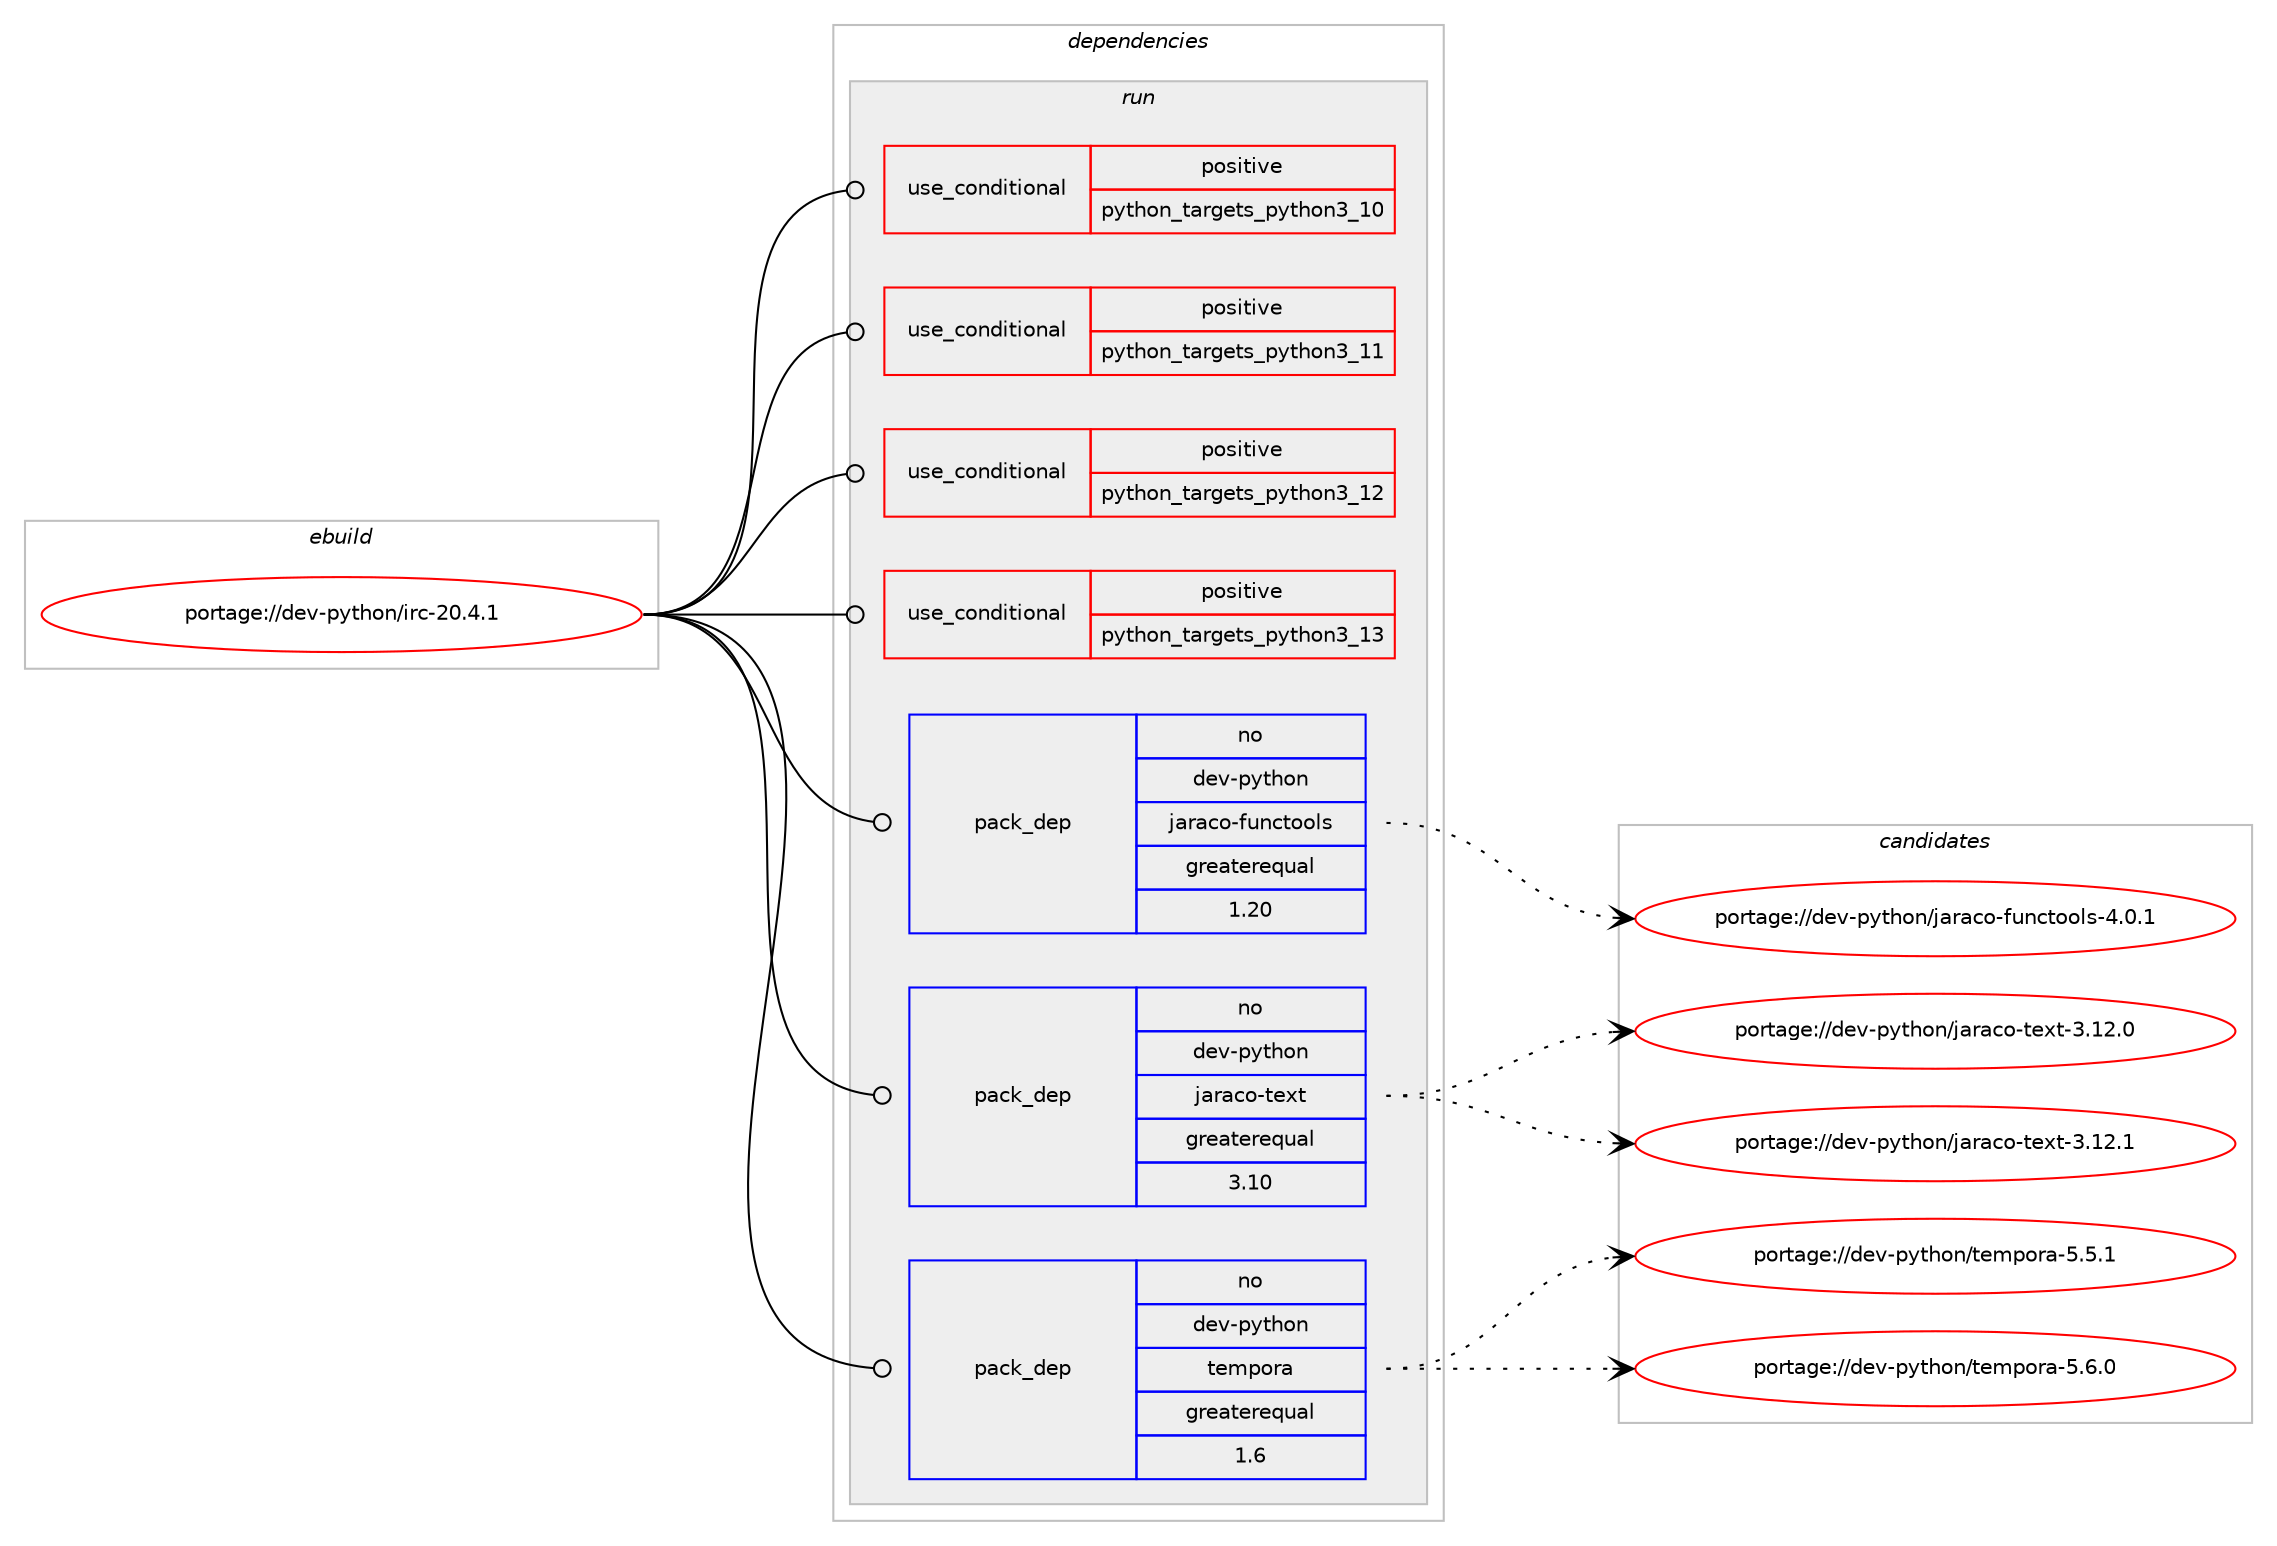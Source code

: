 digraph prolog {

# *************
# Graph options
# *************

newrank=true;
concentrate=true;
compound=true;
graph [rankdir=LR,fontname=Helvetica,fontsize=10,ranksep=1.5];#, ranksep=2.5, nodesep=0.2];
edge  [arrowhead=vee];
node  [fontname=Helvetica,fontsize=10];

# **********
# The ebuild
# **********

subgraph cluster_leftcol {
color=gray;
rank=same;
label=<<i>ebuild</i>>;
id [label="portage://dev-python/irc-20.4.1", color=red, width=4, href="../dev-python/irc-20.4.1.svg"];
}

# ****************
# The dependencies
# ****************

subgraph cluster_midcol {
color=gray;
label=<<i>dependencies</i>>;
subgraph cluster_compile {
fillcolor="#eeeeee";
style=filled;
label=<<i>compile</i>>;
}
subgraph cluster_compileandrun {
fillcolor="#eeeeee";
style=filled;
label=<<i>compile and run</i>>;
}
subgraph cluster_run {
fillcolor="#eeeeee";
style=filled;
label=<<i>run</i>>;
subgraph cond32806 {
dependency74665 [label=<<TABLE BORDER="0" CELLBORDER="1" CELLSPACING="0" CELLPADDING="4"><TR><TD ROWSPAN="3" CELLPADDING="10">use_conditional</TD></TR><TR><TD>positive</TD></TR><TR><TD>python_targets_python3_10</TD></TR></TABLE>>, shape=none, color=red];
# *** BEGIN UNKNOWN DEPENDENCY TYPE (TODO) ***
# dependency74665 -> package_dependency(portage://dev-python/irc-20.4.1,run,no,dev-lang,python,none,[,,],[slot(3.10)],[])
# *** END UNKNOWN DEPENDENCY TYPE (TODO) ***

}
id:e -> dependency74665:w [weight=20,style="solid",arrowhead="odot"];
subgraph cond32807 {
dependency74666 [label=<<TABLE BORDER="0" CELLBORDER="1" CELLSPACING="0" CELLPADDING="4"><TR><TD ROWSPAN="3" CELLPADDING="10">use_conditional</TD></TR><TR><TD>positive</TD></TR><TR><TD>python_targets_python3_11</TD></TR></TABLE>>, shape=none, color=red];
# *** BEGIN UNKNOWN DEPENDENCY TYPE (TODO) ***
# dependency74666 -> package_dependency(portage://dev-python/irc-20.4.1,run,no,dev-lang,python,none,[,,],[slot(3.11)],[])
# *** END UNKNOWN DEPENDENCY TYPE (TODO) ***

}
id:e -> dependency74666:w [weight=20,style="solid",arrowhead="odot"];
subgraph cond32808 {
dependency74667 [label=<<TABLE BORDER="0" CELLBORDER="1" CELLSPACING="0" CELLPADDING="4"><TR><TD ROWSPAN="3" CELLPADDING="10">use_conditional</TD></TR><TR><TD>positive</TD></TR><TR><TD>python_targets_python3_12</TD></TR></TABLE>>, shape=none, color=red];
# *** BEGIN UNKNOWN DEPENDENCY TYPE (TODO) ***
# dependency74667 -> package_dependency(portage://dev-python/irc-20.4.1,run,no,dev-lang,python,none,[,,],[slot(3.12)],[])
# *** END UNKNOWN DEPENDENCY TYPE (TODO) ***

}
id:e -> dependency74667:w [weight=20,style="solid",arrowhead="odot"];
subgraph cond32809 {
dependency74668 [label=<<TABLE BORDER="0" CELLBORDER="1" CELLSPACING="0" CELLPADDING="4"><TR><TD ROWSPAN="3" CELLPADDING="10">use_conditional</TD></TR><TR><TD>positive</TD></TR><TR><TD>python_targets_python3_13</TD></TR></TABLE>>, shape=none, color=red];
# *** BEGIN UNKNOWN DEPENDENCY TYPE (TODO) ***
# dependency74668 -> package_dependency(portage://dev-python/irc-20.4.1,run,no,dev-lang,python,none,[,,],[slot(3.13)],[])
# *** END UNKNOWN DEPENDENCY TYPE (TODO) ***

}
id:e -> dependency74668:w [weight=20,style="solid",arrowhead="odot"];
# *** BEGIN UNKNOWN DEPENDENCY TYPE (TODO) ***
# id -> package_dependency(portage://dev-python/irc-20.4.1,run,no,dev-python,jaraco-collections,none,[,,],[],[use(optenable(python_targets_python3_10),negative),use(optenable(python_targets_python3_11),negative),use(optenable(python_targets_python3_12),negative),use(optenable(python_targets_python3_13),negative)])
# *** END UNKNOWN DEPENDENCY TYPE (TODO) ***

subgraph pack40644 {
dependency74669 [label=<<TABLE BORDER="0" CELLBORDER="1" CELLSPACING="0" CELLPADDING="4" WIDTH="220"><TR><TD ROWSPAN="6" CELLPADDING="30">pack_dep</TD></TR><TR><TD WIDTH="110">no</TD></TR><TR><TD>dev-python</TD></TR><TR><TD>jaraco-functools</TD></TR><TR><TD>greaterequal</TD></TR><TR><TD>1.20</TD></TR></TABLE>>, shape=none, color=blue];
}
id:e -> dependency74669:w [weight=20,style="solid",arrowhead="odot"];
# *** BEGIN UNKNOWN DEPENDENCY TYPE (TODO) ***
# id -> package_dependency(portage://dev-python/irc-20.4.1,run,no,dev-python,jaraco-logging,none,[,,],[],[use(optenable(python_targets_python3_10),negative),use(optenable(python_targets_python3_11),negative),use(optenable(python_targets_python3_12),negative),use(optenable(python_targets_python3_13),negative)])
# *** END UNKNOWN DEPENDENCY TYPE (TODO) ***

# *** BEGIN UNKNOWN DEPENDENCY TYPE (TODO) ***
# id -> package_dependency(portage://dev-python/irc-20.4.1,run,no,dev-python,jaraco-stream,none,[,,],[],[use(optenable(python_targets_python3_10),negative),use(optenable(python_targets_python3_11),negative),use(optenable(python_targets_python3_12),negative),use(optenable(python_targets_python3_13),negative)])
# *** END UNKNOWN DEPENDENCY TYPE (TODO) ***

subgraph pack40645 {
dependency74670 [label=<<TABLE BORDER="0" CELLBORDER="1" CELLSPACING="0" CELLPADDING="4" WIDTH="220"><TR><TD ROWSPAN="6" CELLPADDING="30">pack_dep</TD></TR><TR><TD WIDTH="110">no</TD></TR><TR><TD>dev-python</TD></TR><TR><TD>jaraco-text</TD></TR><TR><TD>greaterequal</TD></TR><TR><TD>3.10</TD></TR></TABLE>>, shape=none, color=blue];
}
id:e -> dependency74670:w [weight=20,style="solid",arrowhead="odot"];
# *** BEGIN UNKNOWN DEPENDENCY TYPE (TODO) ***
# id -> package_dependency(portage://dev-python/irc-20.4.1,run,no,dev-python,more-itertools,none,[,,],[],[use(optenable(python_targets_python3_10),negative),use(optenable(python_targets_python3_11),negative),use(optenable(python_targets_python3_12),negative),use(optenable(python_targets_python3_13),negative)])
# *** END UNKNOWN DEPENDENCY TYPE (TODO) ***

# *** BEGIN UNKNOWN DEPENDENCY TYPE (TODO) ***
# id -> package_dependency(portage://dev-python/irc-20.4.1,run,no,dev-python,pytz,none,[,,],[],[use(optenable(python_targets_python3_10),negative),use(optenable(python_targets_python3_11),negative),use(optenable(python_targets_python3_12),negative),use(optenable(python_targets_python3_13),negative)])
# *** END UNKNOWN DEPENDENCY TYPE (TODO) ***

subgraph pack40646 {
dependency74671 [label=<<TABLE BORDER="0" CELLBORDER="1" CELLSPACING="0" CELLPADDING="4" WIDTH="220"><TR><TD ROWSPAN="6" CELLPADDING="30">pack_dep</TD></TR><TR><TD WIDTH="110">no</TD></TR><TR><TD>dev-python</TD></TR><TR><TD>tempora</TD></TR><TR><TD>greaterequal</TD></TR><TR><TD>1.6</TD></TR></TABLE>>, shape=none, color=blue];
}
id:e -> dependency74671:w [weight=20,style="solid",arrowhead="odot"];
}
}

# **************
# The candidates
# **************

subgraph cluster_choices {
rank=same;
color=gray;
label=<<i>candidates</i>>;

subgraph choice40644 {
color=black;
nodesep=1;
choice10010111845112121116104111110471069711497991114510211711099116111111108115455246484649 [label="portage://dev-python/jaraco-functools-4.0.1", color=red, width=4,href="../dev-python/jaraco-functools-4.0.1.svg"];
dependency74669:e -> choice10010111845112121116104111110471069711497991114510211711099116111111108115455246484649:w [style=dotted,weight="100"];
}
subgraph choice40645 {
color=black;
nodesep=1;
choice10010111845112121116104111110471069711497991114511610112011645514649504648 [label="portage://dev-python/jaraco-text-3.12.0", color=red, width=4,href="../dev-python/jaraco-text-3.12.0.svg"];
choice10010111845112121116104111110471069711497991114511610112011645514649504649 [label="portage://dev-python/jaraco-text-3.12.1", color=red, width=4,href="../dev-python/jaraco-text-3.12.1.svg"];
dependency74670:e -> choice10010111845112121116104111110471069711497991114511610112011645514649504648:w [style=dotted,weight="100"];
dependency74670:e -> choice10010111845112121116104111110471069711497991114511610112011645514649504649:w [style=dotted,weight="100"];
}
subgraph choice40646 {
color=black;
nodesep=1;
choice100101118451121211161041111104711610110911211111497455346534649 [label="portage://dev-python/tempora-5.5.1", color=red, width=4,href="../dev-python/tempora-5.5.1.svg"];
choice100101118451121211161041111104711610110911211111497455346544648 [label="portage://dev-python/tempora-5.6.0", color=red, width=4,href="../dev-python/tempora-5.6.0.svg"];
dependency74671:e -> choice100101118451121211161041111104711610110911211111497455346534649:w [style=dotted,weight="100"];
dependency74671:e -> choice100101118451121211161041111104711610110911211111497455346544648:w [style=dotted,weight="100"];
}
}

}
